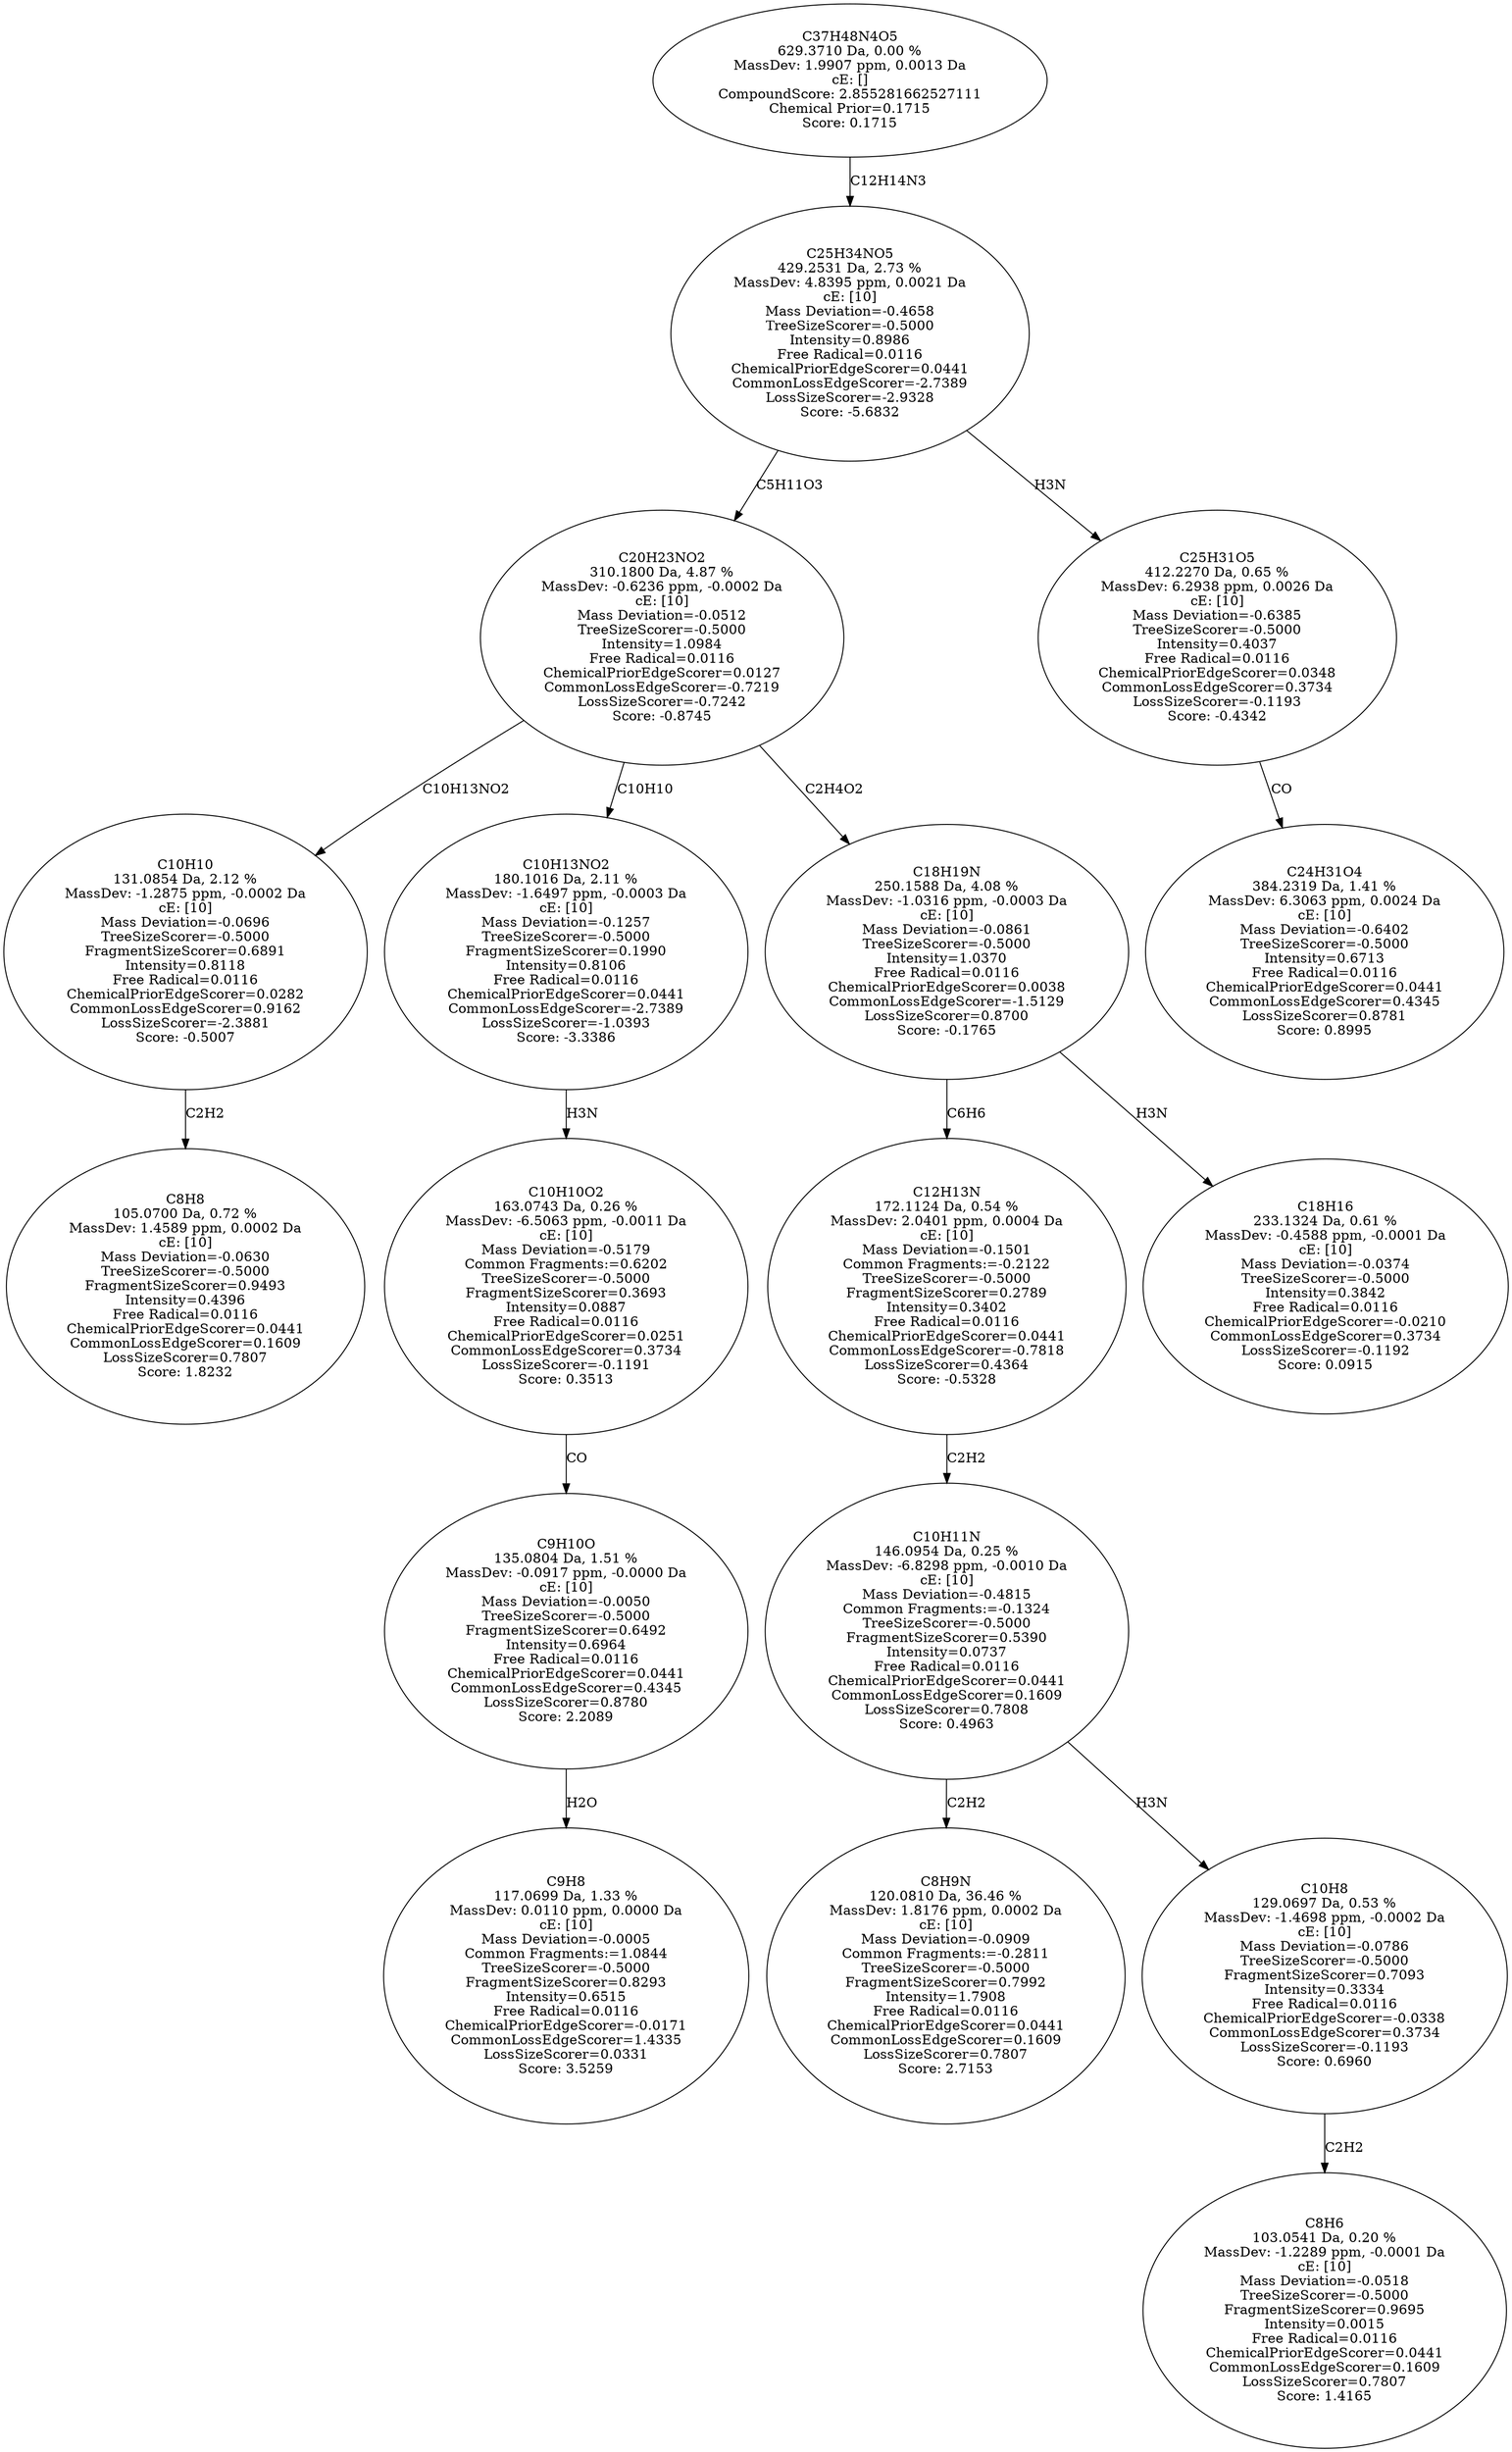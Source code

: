 strict digraph {
v1 [label="C8H8\n105.0700 Da, 0.72 %\nMassDev: 1.4589 ppm, 0.0002 Da\ncE: [10]\nMass Deviation=-0.0630\nTreeSizeScorer=-0.5000\nFragmentSizeScorer=0.9493\nIntensity=0.4396\nFree Radical=0.0116\nChemicalPriorEdgeScorer=0.0441\nCommonLossEdgeScorer=0.1609\nLossSizeScorer=0.7807\nScore: 1.8232"];
v2 [label="C10H10\n131.0854 Da, 2.12 %\nMassDev: -1.2875 ppm, -0.0002 Da\ncE: [10]\nMass Deviation=-0.0696\nTreeSizeScorer=-0.5000\nFragmentSizeScorer=0.6891\nIntensity=0.8118\nFree Radical=0.0116\nChemicalPriorEdgeScorer=0.0282\nCommonLossEdgeScorer=0.9162\nLossSizeScorer=-2.3881\nScore: -0.5007"];
v3 [label="C9H8\n117.0699 Da, 1.33 %\nMassDev: 0.0110 ppm, 0.0000 Da\ncE: [10]\nMass Deviation=-0.0005\nCommon Fragments:=1.0844\nTreeSizeScorer=-0.5000\nFragmentSizeScorer=0.8293\nIntensity=0.6515\nFree Radical=0.0116\nChemicalPriorEdgeScorer=-0.0171\nCommonLossEdgeScorer=1.4335\nLossSizeScorer=0.0331\nScore: 3.5259"];
v4 [label="C9H10O\n135.0804 Da, 1.51 %\nMassDev: -0.0917 ppm, -0.0000 Da\ncE: [10]\nMass Deviation=-0.0050\nTreeSizeScorer=-0.5000\nFragmentSizeScorer=0.6492\nIntensity=0.6964\nFree Radical=0.0116\nChemicalPriorEdgeScorer=0.0441\nCommonLossEdgeScorer=0.4345\nLossSizeScorer=0.8780\nScore: 2.2089"];
v5 [label="C10H10O2\n163.0743 Da, 0.26 %\nMassDev: -6.5063 ppm, -0.0011 Da\ncE: [10]\nMass Deviation=-0.5179\nCommon Fragments:=0.6202\nTreeSizeScorer=-0.5000\nFragmentSizeScorer=0.3693\nIntensity=0.0887\nFree Radical=0.0116\nChemicalPriorEdgeScorer=0.0251\nCommonLossEdgeScorer=0.3734\nLossSizeScorer=-0.1191\nScore: 0.3513"];
v6 [label="C10H13NO2\n180.1016 Da, 2.11 %\nMassDev: -1.6497 ppm, -0.0003 Da\ncE: [10]\nMass Deviation=-0.1257\nTreeSizeScorer=-0.5000\nFragmentSizeScorer=0.1990\nIntensity=0.8106\nFree Radical=0.0116\nChemicalPriorEdgeScorer=0.0441\nCommonLossEdgeScorer=-2.7389\nLossSizeScorer=-1.0393\nScore: -3.3386"];
v7 [label="C8H9N\n120.0810 Da, 36.46 %\nMassDev: 1.8176 ppm, 0.0002 Da\ncE: [10]\nMass Deviation=-0.0909\nCommon Fragments:=-0.2811\nTreeSizeScorer=-0.5000\nFragmentSizeScorer=0.7992\nIntensity=1.7908\nFree Radical=0.0116\nChemicalPriorEdgeScorer=0.0441\nCommonLossEdgeScorer=0.1609\nLossSizeScorer=0.7807\nScore: 2.7153"];
v8 [label="C8H6\n103.0541 Da, 0.20 %\nMassDev: -1.2289 ppm, -0.0001 Da\ncE: [10]\nMass Deviation=-0.0518\nTreeSizeScorer=-0.5000\nFragmentSizeScorer=0.9695\nIntensity=0.0015\nFree Radical=0.0116\nChemicalPriorEdgeScorer=0.0441\nCommonLossEdgeScorer=0.1609\nLossSizeScorer=0.7807\nScore: 1.4165"];
v9 [label="C10H8\n129.0697 Da, 0.53 %\nMassDev: -1.4698 ppm, -0.0002 Da\ncE: [10]\nMass Deviation=-0.0786\nTreeSizeScorer=-0.5000\nFragmentSizeScorer=0.7093\nIntensity=0.3334\nFree Radical=0.0116\nChemicalPriorEdgeScorer=-0.0338\nCommonLossEdgeScorer=0.3734\nLossSizeScorer=-0.1193\nScore: 0.6960"];
v10 [label="C10H11N\n146.0954 Da, 0.25 %\nMassDev: -6.8298 ppm, -0.0010 Da\ncE: [10]\nMass Deviation=-0.4815\nCommon Fragments:=-0.1324\nTreeSizeScorer=-0.5000\nFragmentSizeScorer=0.5390\nIntensity=0.0737\nFree Radical=0.0116\nChemicalPriorEdgeScorer=0.0441\nCommonLossEdgeScorer=0.1609\nLossSizeScorer=0.7808\nScore: 0.4963"];
v11 [label="C12H13N\n172.1124 Da, 0.54 %\nMassDev: 2.0401 ppm, 0.0004 Da\ncE: [10]\nMass Deviation=-0.1501\nCommon Fragments:=-0.2122\nTreeSizeScorer=-0.5000\nFragmentSizeScorer=0.2789\nIntensity=0.3402\nFree Radical=0.0116\nChemicalPriorEdgeScorer=0.0441\nCommonLossEdgeScorer=-0.7818\nLossSizeScorer=0.4364\nScore: -0.5328"];
v12 [label="C18H16\n233.1324 Da, 0.61 %\nMassDev: -0.4588 ppm, -0.0001 Da\ncE: [10]\nMass Deviation=-0.0374\nTreeSizeScorer=-0.5000\nIntensity=0.3842\nFree Radical=0.0116\nChemicalPriorEdgeScorer=-0.0210\nCommonLossEdgeScorer=0.3734\nLossSizeScorer=-0.1192\nScore: 0.0915"];
v13 [label="C18H19N\n250.1588 Da, 4.08 %\nMassDev: -1.0316 ppm, -0.0003 Da\ncE: [10]\nMass Deviation=-0.0861\nTreeSizeScorer=-0.5000\nIntensity=1.0370\nFree Radical=0.0116\nChemicalPriorEdgeScorer=0.0038\nCommonLossEdgeScorer=-1.5129\nLossSizeScorer=0.8700\nScore: -0.1765"];
v14 [label="C20H23NO2\n310.1800 Da, 4.87 %\nMassDev: -0.6236 ppm, -0.0002 Da\ncE: [10]\nMass Deviation=-0.0512\nTreeSizeScorer=-0.5000\nIntensity=1.0984\nFree Radical=0.0116\nChemicalPriorEdgeScorer=0.0127\nCommonLossEdgeScorer=-0.7219\nLossSizeScorer=-0.7242\nScore: -0.8745"];
v15 [label="C24H31O4\n384.2319 Da, 1.41 %\nMassDev: 6.3063 ppm, 0.0024 Da\ncE: [10]\nMass Deviation=-0.6402\nTreeSizeScorer=-0.5000\nIntensity=0.6713\nFree Radical=0.0116\nChemicalPriorEdgeScorer=0.0441\nCommonLossEdgeScorer=0.4345\nLossSizeScorer=0.8781\nScore: 0.8995"];
v16 [label="C25H31O5\n412.2270 Da, 0.65 %\nMassDev: 6.2938 ppm, 0.0026 Da\ncE: [10]\nMass Deviation=-0.6385\nTreeSizeScorer=-0.5000\nIntensity=0.4037\nFree Radical=0.0116\nChemicalPriorEdgeScorer=0.0348\nCommonLossEdgeScorer=0.3734\nLossSizeScorer=-0.1193\nScore: -0.4342"];
v17 [label="C25H34NO5\n429.2531 Da, 2.73 %\nMassDev: 4.8395 ppm, 0.0021 Da\ncE: [10]\nMass Deviation=-0.4658\nTreeSizeScorer=-0.5000\nIntensity=0.8986\nFree Radical=0.0116\nChemicalPriorEdgeScorer=0.0441\nCommonLossEdgeScorer=-2.7389\nLossSizeScorer=-2.9328\nScore: -5.6832"];
v18 [label="C37H48N4O5\n629.3710 Da, 0.00 %\nMassDev: 1.9907 ppm, 0.0013 Da\ncE: []\nCompoundScore: 2.855281662527111\nChemical Prior=0.1715\nScore: 0.1715"];
v2 -> v1 [label="C2H2"];
v14 -> v2 [label="C10H13NO2"];
v4 -> v3 [label="H2O"];
v5 -> v4 [label="CO"];
v6 -> v5 [label="H3N"];
v14 -> v6 [label="C10H10"];
v10 -> v7 [label="C2H2"];
v9 -> v8 [label="C2H2"];
v10 -> v9 [label="H3N"];
v11 -> v10 [label="C2H2"];
v13 -> v11 [label="C6H6"];
v13 -> v12 [label="H3N"];
v14 -> v13 [label="C2H4O2"];
v17 -> v14 [label="C5H11O3"];
v16 -> v15 [label="CO"];
v17 -> v16 [label="H3N"];
v18 -> v17 [label="C12H14N3"];
}